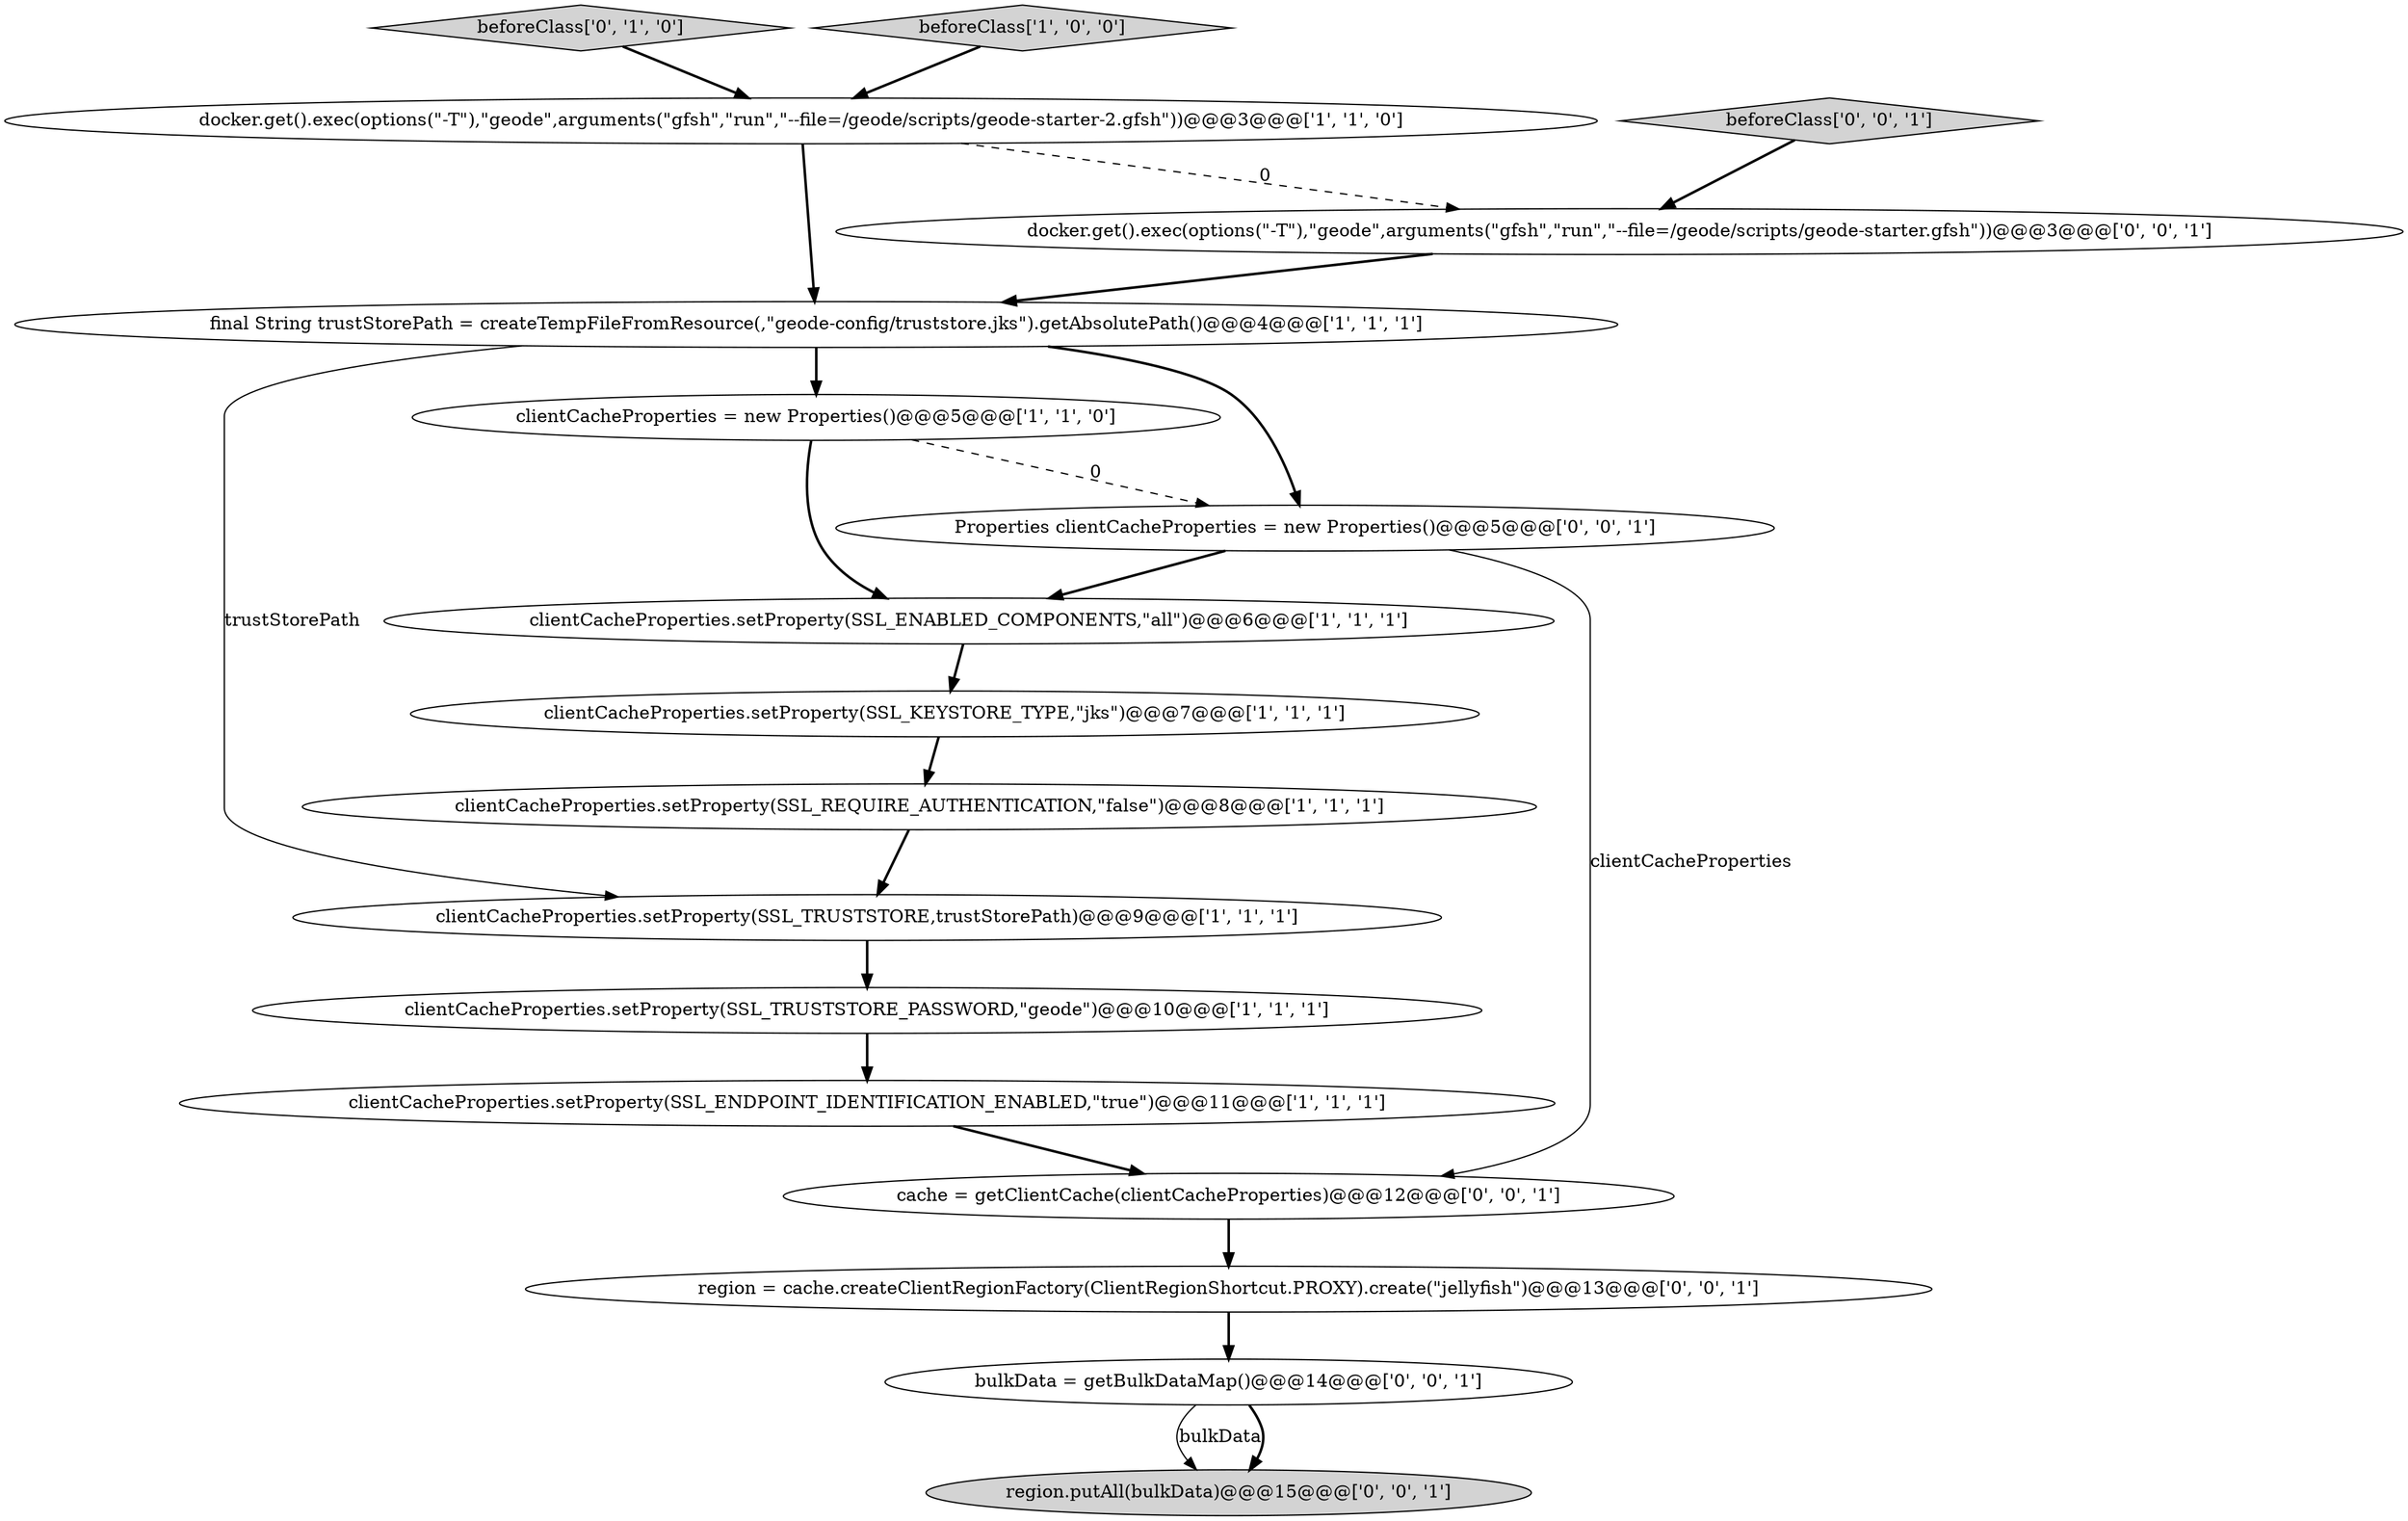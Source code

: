 digraph {
13 [style = filled, label = "bulkData = getBulkDataMap()@@@14@@@['0', '0', '1']", fillcolor = white, shape = ellipse image = "AAA0AAABBB3BBB"];
5 [style = filled, label = "clientCacheProperties.setProperty(SSL_TRUSTSTORE_PASSWORD,\"geode\")@@@10@@@['1', '1', '1']", fillcolor = white, shape = ellipse image = "AAA0AAABBB1BBB"];
2 [style = filled, label = "clientCacheProperties.setProperty(SSL_ENDPOINT_IDENTIFICATION_ENABLED,\"true\")@@@11@@@['1', '1', '1']", fillcolor = white, shape = ellipse image = "AAA0AAABBB1BBB"];
10 [style = filled, label = "beforeClass['0', '1', '0']", fillcolor = lightgray, shape = diamond image = "AAA0AAABBB2BBB"];
17 [style = filled, label = "docker.get().exec(options(\"-T\"),\"geode\",arguments(\"gfsh\",\"run\",\"--file=/geode/scripts/geode-starter.gfsh\"))@@@3@@@['0', '0', '1']", fillcolor = white, shape = ellipse image = "AAA0AAABBB3BBB"];
16 [style = filled, label = "region = cache.createClientRegionFactory(ClientRegionShortcut.PROXY).create(\"jellyfish\")@@@13@@@['0', '0', '1']", fillcolor = white, shape = ellipse image = "AAA0AAABBB3BBB"];
3 [style = filled, label = "clientCacheProperties.setProperty(SSL_KEYSTORE_TYPE,\"jks\")@@@7@@@['1', '1', '1']", fillcolor = white, shape = ellipse image = "AAA0AAABBB1BBB"];
9 [style = filled, label = "clientCacheProperties.setProperty(SSL_ENABLED_COMPONENTS,\"all\")@@@6@@@['1', '1', '1']", fillcolor = white, shape = ellipse image = "AAA0AAABBB1BBB"];
6 [style = filled, label = "docker.get().exec(options(\"-T\"),\"geode\",arguments(\"gfsh\",\"run\",\"--file=/geode/scripts/geode-starter-2.gfsh\"))@@@3@@@['1', '1', '0']", fillcolor = white, shape = ellipse image = "AAA0AAABBB1BBB"];
1 [style = filled, label = "clientCacheProperties.setProperty(SSL_TRUSTSTORE,trustStorePath)@@@9@@@['1', '1', '1']", fillcolor = white, shape = ellipse image = "AAA0AAABBB1BBB"];
4 [style = filled, label = "beforeClass['1', '0', '0']", fillcolor = lightgray, shape = diamond image = "AAA0AAABBB1BBB"];
0 [style = filled, label = "clientCacheProperties.setProperty(SSL_REQUIRE_AUTHENTICATION,\"false\")@@@8@@@['1', '1', '1']", fillcolor = white, shape = ellipse image = "AAA0AAABBB1BBB"];
8 [style = filled, label = "final String trustStorePath = createTempFileFromResource(,\"geode-config/truststore.jks\").getAbsolutePath()@@@4@@@['1', '1', '1']", fillcolor = white, shape = ellipse image = "AAA0AAABBB1BBB"];
12 [style = filled, label = "region.putAll(bulkData)@@@15@@@['0', '0', '1']", fillcolor = lightgray, shape = ellipse image = "AAA0AAABBB3BBB"];
15 [style = filled, label = "Properties clientCacheProperties = new Properties()@@@5@@@['0', '0', '1']", fillcolor = white, shape = ellipse image = "AAA0AAABBB3BBB"];
7 [style = filled, label = "clientCacheProperties = new Properties()@@@5@@@['1', '1', '0']", fillcolor = white, shape = ellipse image = "AAA0AAABBB1BBB"];
14 [style = filled, label = "cache = getClientCache(clientCacheProperties)@@@12@@@['0', '0', '1']", fillcolor = white, shape = ellipse image = "AAA0AAABBB3BBB"];
11 [style = filled, label = "beforeClass['0', '0', '1']", fillcolor = lightgray, shape = diamond image = "AAA0AAABBB3BBB"];
5->2 [style = bold, label=""];
4->6 [style = bold, label=""];
13->12 [style = solid, label="bulkData"];
7->15 [style = dashed, label="0"];
15->9 [style = bold, label=""];
10->6 [style = bold, label=""];
14->16 [style = bold, label=""];
7->9 [style = bold, label=""];
9->3 [style = bold, label=""];
6->17 [style = dashed, label="0"];
11->17 [style = bold, label=""];
16->13 [style = bold, label=""];
6->8 [style = bold, label=""];
0->1 [style = bold, label=""];
13->12 [style = bold, label=""];
3->0 [style = bold, label=""];
17->8 [style = bold, label=""];
8->1 [style = solid, label="trustStorePath"];
8->7 [style = bold, label=""];
2->14 [style = bold, label=""];
15->14 [style = solid, label="clientCacheProperties"];
8->15 [style = bold, label=""];
1->5 [style = bold, label=""];
}
